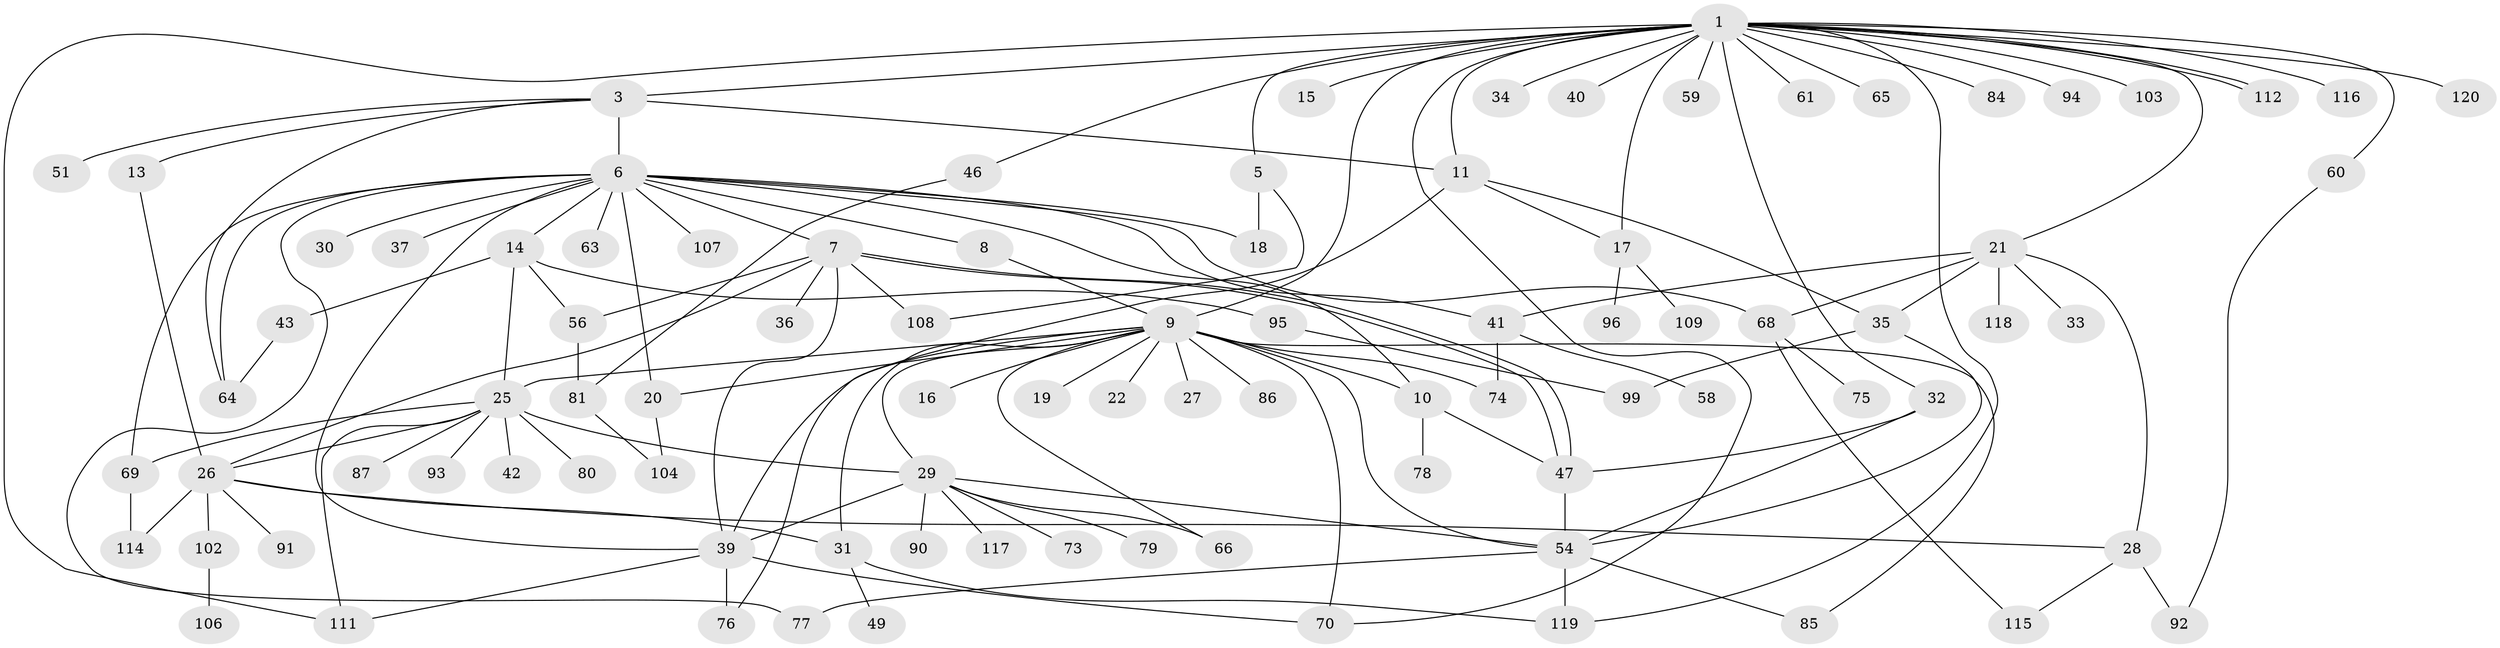 // original degree distribution, {27: 0.008333333333333333, 1: 0.4166666666666667, 2: 0.23333333333333334, 7: 0.016666666666666666, 4: 0.125, 11: 0.008333333333333333, 8: 0.025, 13: 0.008333333333333333, 5: 0.041666666666666664, 10: 0.008333333333333333, 3: 0.08333333333333333, 9: 0.016666666666666666, 6: 0.008333333333333333}
// Generated by graph-tools (version 1.1) at 2025/11/02/27/25 16:11:13]
// undirected, 91 vertices, 138 edges
graph export_dot {
graph [start="1"]
  node [color=gray90,style=filled];
  1 [super="+2"];
  3 [super="+4"];
  5 [super="+83"];
  6 [super="+52"];
  7 [super="+23"];
  8;
  9 [super="+12"];
  10 [super="+50"];
  11 [super="+98"];
  13 [super="+48"];
  14 [super="+97"];
  15;
  16;
  17 [super="+44"];
  18;
  19;
  20;
  21 [super="+24"];
  22;
  25 [super="+88"];
  26 [super="+55"];
  27;
  28 [super="+53"];
  29 [super="+101"];
  30;
  31 [super="+105"];
  32 [super="+38"];
  33;
  34 [super="+82"];
  35 [super="+57"];
  36;
  37;
  39 [super="+45"];
  40;
  41;
  42;
  43;
  46;
  47 [super="+62"];
  49;
  51;
  54 [super="+72"];
  56;
  58;
  59;
  60;
  61;
  63;
  64 [super="+67"];
  65;
  66;
  68;
  69 [super="+89"];
  70 [super="+71"];
  73;
  74;
  75;
  76;
  77;
  78;
  79;
  80;
  81;
  84;
  85;
  86;
  87;
  90;
  91;
  92 [super="+100"];
  93;
  94;
  95;
  96;
  99;
  102;
  103 [super="+113"];
  104;
  106;
  107;
  108 [super="+110"];
  109;
  111;
  112;
  114;
  115;
  116;
  117;
  118;
  119;
  120;
  1 -- 3 [weight=2];
  1 -- 5;
  1 -- 9;
  1 -- 15;
  1 -- 17;
  1 -- 21;
  1 -- 32;
  1 -- 34;
  1 -- 40;
  1 -- 46;
  1 -- 59;
  1 -- 60;
  1 -- 61;
  1 -- 65;
  1 -- 84;
  1 -- 94;
  1 -- 103;
  1 -- 111;
  1 -- 112;
  1 -- 112;
  1 -- 116;
  1 -- 119;
  1 -- 120;
  1 -- 70;
  1 -- 11;
  3 -- 64;
  3 -- 51;
  3 -- 6;
  3 -- 11;
  3 -- 13;
  5 -- 18;
  5 -- 108;
  6 -- 7;
  6 -- 8;
  6 -- 14;
  6 -- 18;
  6 -- 30;
  6 -- 37;
  6 -- 39;
  6 -- 63;
  6 -- 69;
  6 -- 64;
  6 -- 68;
  6 -- 41;
  6 -- 10;
  6 -- 107;
  6 -- 77;
  6 -- 20;
  7 -- 36;
  7 -- 47;
  7 -- 47;
  7 -- 56;
  7 -- 108;
  7 -- 39;
  7 -- 26;
  8 -- 9;
  9 -- 10;
  9 -- 19;
  9 -- 20;
  9 -- 22;
  9 -- 27;
  9 -- 29;
  9 -- 66;
  9 -- 70 [weight=3];
  9 -- 74;
  9 -- 16;
  9 -- 85;
  9 -- 54;
  9 -- 86;
  9 -- 25;
  9 -- 31;
  9 -- 39;
  10 -- 78;
  10 -- 47;
  11 -- 17;
  11 -- 35;
  11 -- 76;
  13 -- 26;
  14 -- 43;
  14 -- 95;
  14 -- 56;
  14 -- 25;
  17 -- 96;
  17 -- 109;
  20 -- 104;
  21 -- 28;
  21 -- 41;
  21 -- 68;
  21 -- 33;
  21 -- 35;
  21 -- 118;
  25 -- 42;
  25 -- 69;
  25 -- 80;
  25 -- 87;
  25 -- 29;
  25 -- 26;
  25 -- 93;
  25 -- 111;
  26 -- 31;
  26 -- 91;
  26 -- 102;
  26 -- 114;
  26 -- 28;
  28 -- 115;
  28 -- 92;
  29 -- 39;
  29 -- 66;
  29 -- 73;
  29 -- 79;
  29 -- 90;
  29 -- 117;
  29 -- 54;
  31 -- 49;
  31 -- 119;
  32 -- 47;
  32 -- 54;
  35 -- 99;
  35 -- 54;
  39 -- 76;
  39 -- 70;
  39 -- 111;
  41 -- 58;
  41 -- 74;
  43 -- 64;
  46 -- 81;
  47 -- 54;
  54 -- 77;
  54 -- 85;
  54 -- 119;
  56 -- 81;
  60 -- 92;
  68 -- 75;
  68 -- 115;
  69 -- 114;
  81 -- 104;
  95 -- 99;
  102 -- 106;
}
